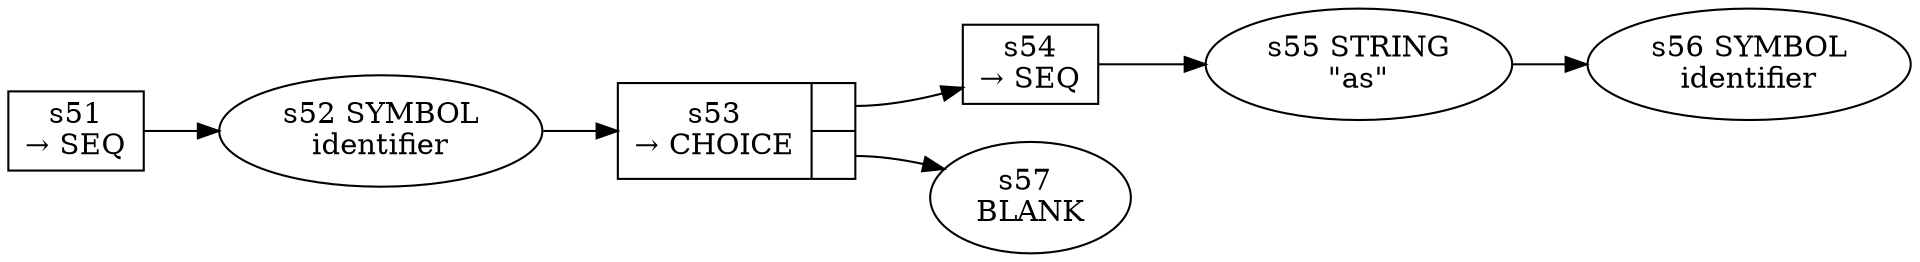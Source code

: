 
  digraph _import_export_specifier {
  
    rankdir=LR;
  
    s51 [label="s51\n&rarr; SEQ", shape=record, fixedsize=false, peripheries=1];
  s52 [label="s52 SYMBOL\nidentifier" href="javascript-grammar.json.identifier.dot.svg"];
  s51 -> s52 [];
  s53 [label="{s53\n&rarr; CHOICE|{<p0>|<p1>}}", shape=record, fixedsize=false, peripheries=1];
  s54 [label="s54\n&rarr; SEQ", shape=record, fixedsize=false, peripheries=1];
  s55 [label="s55 STRING\n\"as\""];
  s54 -> s55 [];
  s56 [label="s56 SYMBOL\nidentifier" href="javascript-grammar.json.identifier.dot.svg"];
  s55 -> s56 [];
  s53:p0 -> s54 [label=""];
  s57 [label="s57 \nBLANK"];
  s53:p1 -> s57 [label=""];
  s52 -> s53 [];
  
  }
  